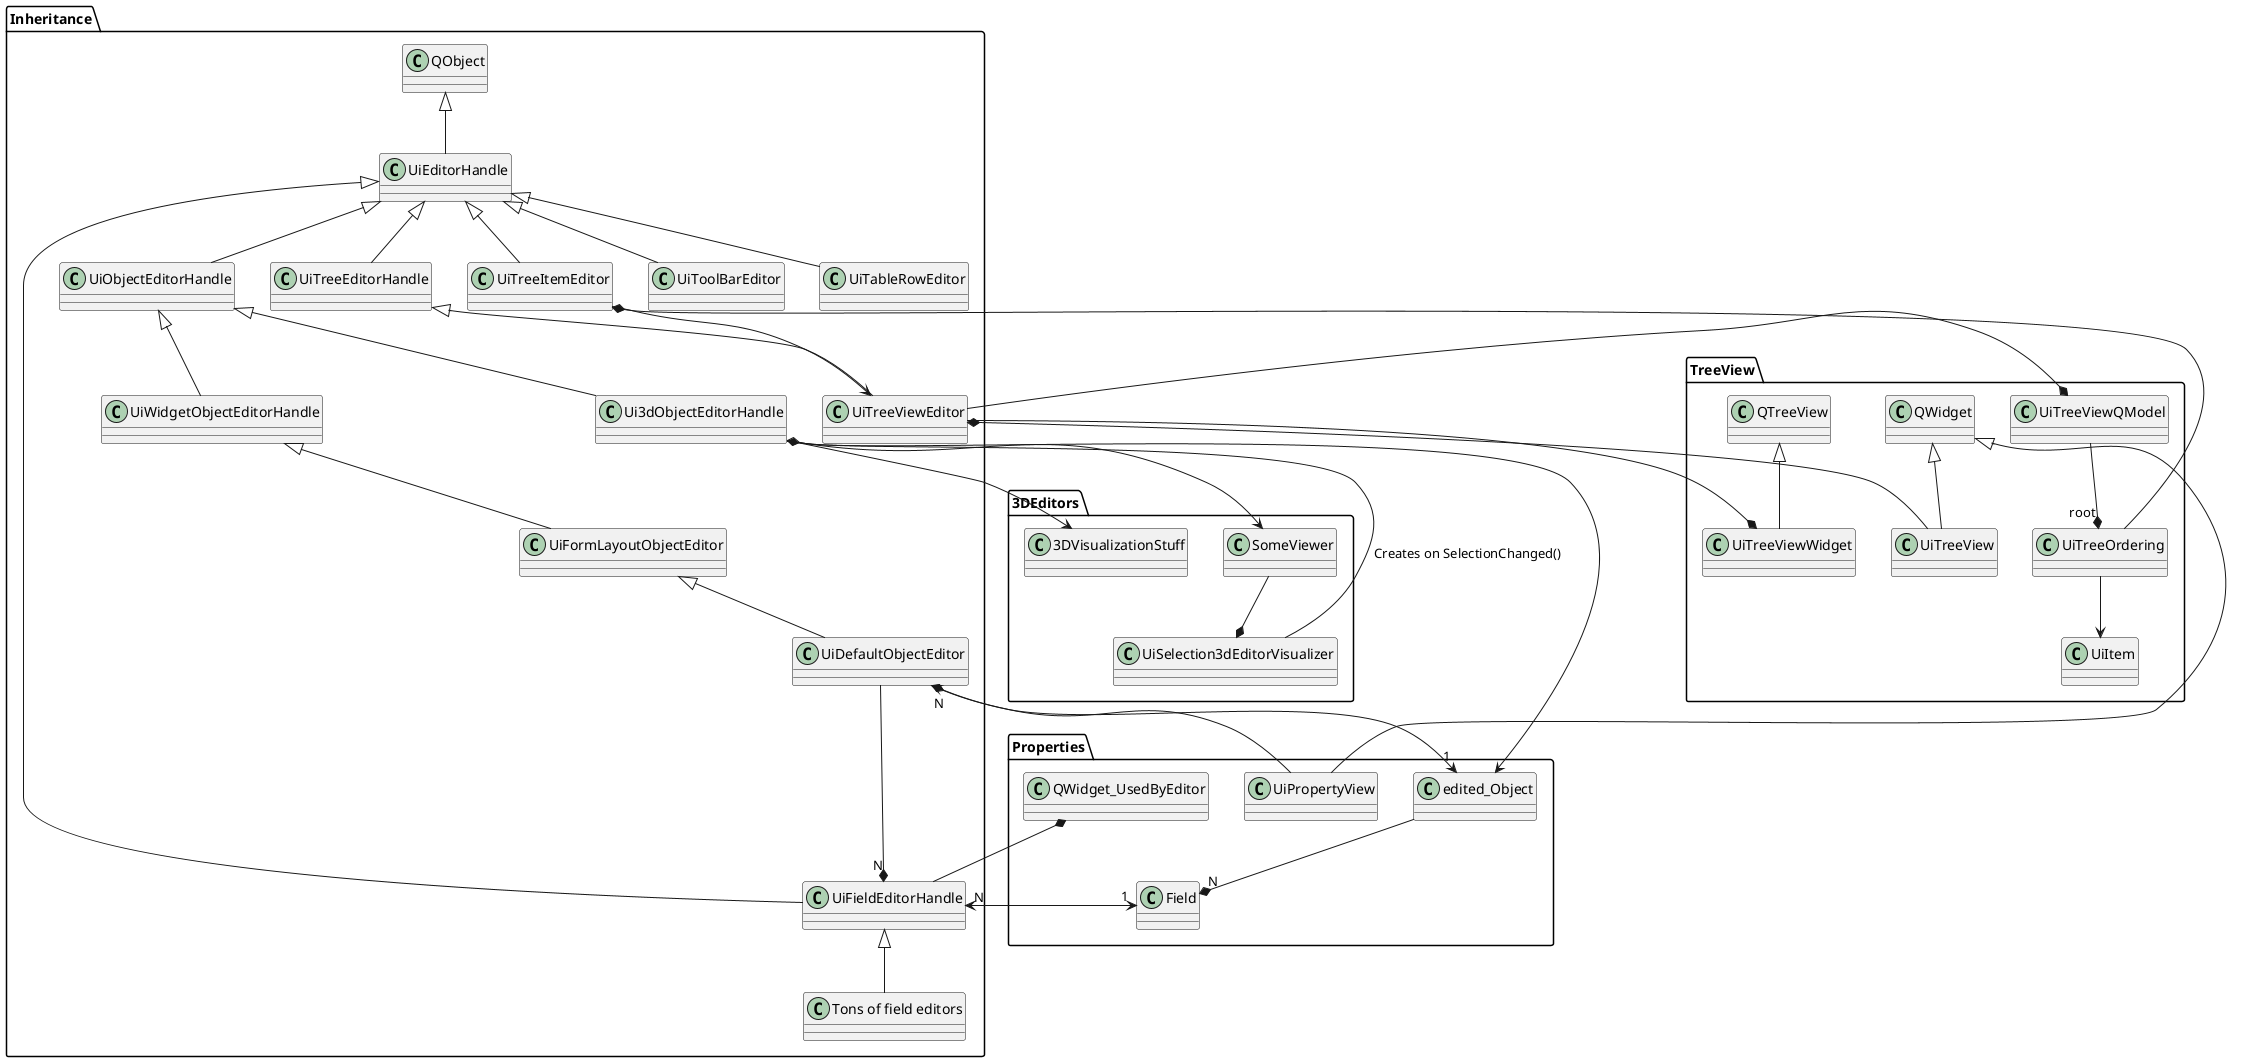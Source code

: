 @startuml

namespace Inheritance{

QObject <|-- UiEditorHandle
UiEditorHandle <|-- UiObjectEditorHandle
UiObjectEditorHandle  <|-- UiWidgetObjectEditorHandle
UiObjectEditorHandle  <|-- Ui3dObjectEditorHandle
UiWidgetObjectEditorHandle <|-- UiFormLayoutObjectEditor
UiFormLayoutObjectEditor <|-- UiDefaultObjectEditor
UiFieldEditorHandle <|-- "Tons of field editors"
UiEditorHandle <|-- UiTreeItemEditor
UiEditorHandle <|-- UiTreeEditorHandle
UiEditorHandle <|-- UiToolBarEditor
UiEditorHandle <|-- UiTableRowEditor
UiEditorHandle <|-- UiFieldEditorHandle 

UiTreeEditorHandle  <|-- UiTreeViewEditor
}

Namespace TreeView{

QWidget <|-- UiTreeView

UiTreeView --* UiTreeViewEditor

UiTreeViewEditor --* 		UiTreeViewWidget 
UiTreeViewEditor --* 		UiTreeViewQModel 

UiTreeItemEditor -->  UiTreeViewEditor
UiTreeViewQModel --* "root"  UiTreeOrdering

UiTreeOrdering --> 	UiItem 
UiTreeOrdering --*  			UiTreeItemEditor

QTreeView <|-- UiTreeViewWidget

}

namespace Properties{

QWidget <|-- UiPropertyView

UiPropertyView --* UiDefaultObjectEditor
UiDefaultObjectEditor ---* "N" UiFieldEditorHandle

Field --> "N" UiFieldEditorHandle

UiFieldEditorHandle --> "1" Field 
UiDefaultObjectEditor  "N" <--> "1" edited_Object

edited_Object --* "N" Field

UiFieldEditorHandle --* QWidget_UsedByEditor
}

namespace 3DEditors{

SomeViewer --* UiSelection3dEditorVisualizer

UiSelection3dEditorVisualizer --* Ui3dObjectEditorHandle : "Creates on SelectionChanged()"

Ui3dObjectEditorHandle --> SomeViewer
Ui3dObjectEditorHandle --> 3DVisualizationStuff
Ui3dObjectEditorHandle -->edited_Object

}



@enduml